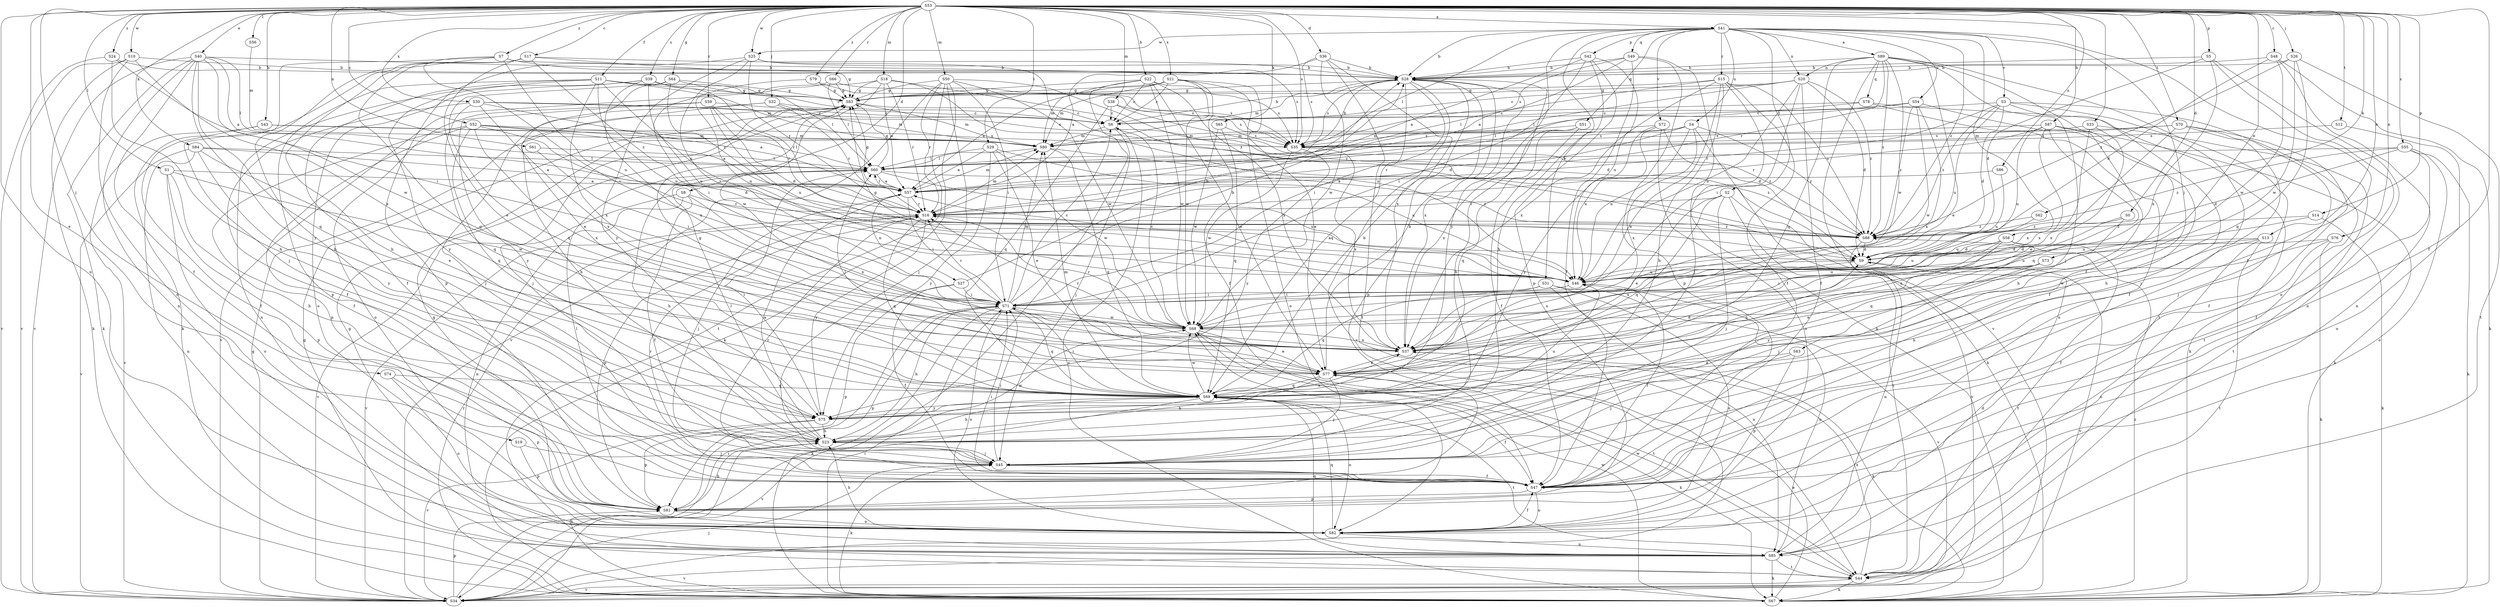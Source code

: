 strict digraph  {
S53;
S41;
S89;
S57;
S43;
S22;
S28;
S17;
S48;
S52;
S6;
S36;
S0;
S8;
S9;
S40;
S19;
S73;
S77;
S11;
S47;
S64;
S83;
S87;
S23;
S29;
S71;
S26;
S74;
S32;
S63;
S45;
S62;
S84;
S65;
S67;
S1;
S56;
S60;
S38;
S18;
S50;
S58;
S80;
S61;
S76;
S13;
S20;
S27;
S85;
S82;
S5;
S14;
S42;
S81;
S49;
S51;
S78;
S69;
S59;
S66;
S15;
S16;
S24;
S39;
S55;
S35;
S12;
S70;
S44;
S86;
S4;
S54;
S46;
S3;
S72;
S31;
S34;
S10;
S25;
S68;
S21;
S30;
S37;
S33;
S75;
S79;
S7;
S2;
S88;
S53 -> S41  [label=a];
S53 -> S43  [label=b];
S53 -> S22  [label=b];
S53 -> S17  [label=c];
S53 -> S48  [label=c];
S53 -> S52  [label=c];
S53 -> S36  [label=d];
S53 -> S0  [label=d];
S53 -> S8  [label=d];
S53 -> S40  [label=e];
S53 -> S19  [label=e];
S53 -> S73  [label=e];
S53 -> S11  [label=f];
S53 -> S47  [label=f];
S53 -> S64  [label=g];
S53 -> S87  [label=h];
S53 -> S29  [label=i];
S53 -> S26  [label=j];
S53 -> S74  [label=j];
S53 -> S32  [label=j];
S53 -> S62  [label=k];
S53 -> S84  [label=k];
S53 -> S65  [label=k];
S53 -> S1  [label=l];
S53 -> S56  [label=l];
S53 -> S38  [label=m];
S53 -> S18  [label=m];
S53 -> S50  [label=m];
S53 -> S61  [label=n];
S53 -> S76  [label=n];
S53 -> S13  [label=n];
S53 -> S82  [label=o];
S53 -> S5  [label=p];
S53 -> S14  [label=p];
S53 -> S59  [label=r];
S53 -> S66  [label=r];
S53 -> S24  [label=s];
S53 -> S39  [label=s];
S53 -> S55  [label=s];
S53 -> S35  [label=s];
S53 -> S12  [label=t];
S53 -> S70  [label=t];
S53 -> S86  [label=u];
S53 -> S10  [label=w];
S53 -> S25  [label=w];
S53 -> S21  [label=x];
S53 -> S30  [label=x];
S53 -> S33  [label=y];
S53 -> S79  [label=z];
S53 -> S7  [label=z];
S41 -> S89  [label=a];
S41 -> S28  [label=b];
S41 -> S47  [label=f];
S41 -> S63  [label=j];
S41 -> S60  [label=l];
S41 -> S58  [label=m];
S41 -> S20  [label=n];
S41 -> S42  [label=p];
S41 -> S49  [label=q];
S41 -> S51  [label=q];
S41 -> S15  [label=r];
S41 -> S4  [label=u];
S41 -> S54  [label=u];
S41 -> S3  [label=v];
S41 -> S72  [label=v];
S41 -> S31  [label=v];
S41 -> S25  [label=w];
S41 -> S75  [label=y];
S41 -> S2  [label=z];
S41 -> S88  [label=z];
S89 -> S28  [label=b];
S89 -> S77  [label=e];
S89 -> S47  [label=f];
S89 -> S45  [label=j];
S89 -> S20  [label=n];
S89 -> S78  [label=q];
S89 -> S69  [label=q];
S89 -> S16  [label=r];
S89 -> S44  [label=t];
S89 -> S34  [label=v];
S89 -> S68  [label=w];
S89 -> S88  [label=z];
S57 -> S83  [label=g];
S57 -> S71  [label=i];
S57 -> S45  [label=j];
S57 -> S60  [label=l];
S57 -> S80  [label=m];
S57 -> S27  [label=n];
S57 -> S16  [label=r];
S43 -> S47  [label=f];
S43 -> S80  [label=m];
S43 -> S35  [label=s];
S43 -> S34  [label=v];
S22 -> S6  [label=c];
S22 -> S77  [label=e];
S22 -> S83  [label=g];
S22 -> S80  [label=m];
S22 -> S35  [label=s];
S22 -> S34  [label=v];
S22 -> S68  [label=w];
S22 -> S37  [label=x];
S28 -> S83  [label=g];
S28 -> S71  [label=i];
S28 -> S80  [label=m];
S28 -> S81  [label=p];
S28 -> S69  [label=q];
S28 -> S35  [label=s];
S28 -> S34  [label=v];
S28 -> S37  [label=x];
S17 -> S28  [label=b];
S17 -> S77  [label=e];
S17 -> S83  [label=g];
S17 -> S23  [label=h];
S17 -> S67  [label=k];
S17 -> S69  [label=q];
S17 -> S88  [label=z];
S48 -> S28  [label=b];
S48 -> S9  [label=d];
S48 -> S67  [label=k];
S48 -> S85  [label=n];
S48 -> S68  [label=w];
S52 -> S57  [label=a];
S52 -> S9  [label=d];
S52 -> S47  [label=f];
S52 -> S60  [label=l];
S52 -> S80  [label=m];
S52 -> S81  [label=p];
S52 -> S69  [label=q];
S52 -> S37  [label=x];
S6 -> S28  [label=b];
S6 -> S45  [label=j];
S6 -> S80  [label=m];
S36 -> S57  [label=a];
S36 -> S28  [label=b];
S36 -> S35  [label=s];
S36 -> S44  [label=t];
S36 -> S68  [label=w];
S36 -> S37  [label=x];
S0 -> S69  [label=q];
S0 -> S37  [label=x];
S0 -> S88  [label=z];
S8 -> S47  [label=f];
S8 -> S85  [label=n];
S8 -> S16  [label=r];
S8 -> S34  [label=v];
S8 -> S37  [label=x];
S9 -> S46  [label=u];
S9 -> S34  [label=v];
S9 -> S37  [label=x];
S40 -> S57  [label=a];
S40 -> S28  [label=b];
S40 -> S47  [label=f];
S40 -> S67  [label=k];
S40 -> S60  [label=l];
S40 -> S85  [label=n];
S40 -> S69  [label=q];
S40 -> S34  [label=v];
S40 -> S68  [label=w];
S40 -> S75  [label=y];
S19 -> S45  [label=j];
S19 -> S81  [label=p];
S73 -> S77  [label=e];
S73 -> S71  [label=i];
S73 -> S46  [label=u];
S73 -> S75  [label=y];
S77 -> S28  [label=b];
S77 -> S9  [label=d];
S77 -> S83  [label=g];
S77 -> S23  [label=h];
S77 -> S45  [label=j];
S77 -> S67  [label=k];
S77 -> S60  [label=l];
S77 -> S69  [label=q];
S11 -> S6  [label=c];
S11 -> S47  [label=f];
S11 -> S83  [label=g];
S11 -> S80  [label=m];
S11 -> S81  [label=p];
S11 -> S46  [label=u];
S11 -> S37  [label=x];
S11 -> S75  [label=y];
S11 -> S88  [label=z];
S47 -> S71  [label=i];
S47 -> S60  [label=l];
S47 -> S82  [label=o];
S47 -> S81  [label=p];
S47 -> S16  [label=r];
S64 -> S77  [label=e];
S64 -> S83  [label=g];
S64 -> S60  [label=l];
S64 -> S69  [label=q];
S64 -> S16  [label=r];
S83 -> S6  [label=c];
S83 -> S45  [label=j];
S83 -> S80  [label=m];
S87 -> S23  [label=h];
S87 -> S67  [label=k];
S87 -> S69  [label=q];
S87 -> S16  [label=r];
S87 -> S35  [label=s];
S87 -> S46  [label=u];
S87 -> S37  [label=x];
S23 -> S57  [label=a];
S23 -> S45  [label=j];
S23 -> S60  [label=l];
S23 -> S68  [label=w];
S29 -> S57  [label=a];
S29 -> S77  [label=e];
S29 -> S60  [label=l];
S29 -> S46  [label=u];
S29 -> S68  [label=w];
S29 -> S75  [label=y];
S71 -> S28  [label=b];
S71 -> S6  [label=c];
S71 -> S23  [label=h];
S71 -> S67  [label=k];
S71 -> S80  [label=m];
S71 -> S82  [label=o];
S71 -> S81  [label=p];
S71 -> S69  [label=q];
S71 -> S16  [label=r];
S71 -> S68  [label=w];
S26 -> S28  [label=b];
S26 -> S69  [label=q];
S26 -> S44  [label=t];
S26 -> S68  [label=w];
S26 -> S88  [label=z];
S74 -> S82  [label=o];
S74 -> S81  [label=p];
S74 -> S69  [label=q];
S32 -> S6  [label=c];
S32 -> S23  [label=h];
S32 -> S45  [label=j];
S32 -> S80  [label=m];
S32 -> S16  [label=r];
S63 -> S77  [label=e];
S63 -> S45  [label=j];
S63 -> S81  [label=p];
S45 -> S28  [label=b];
S45 -> S47  [label=f];
S45 -> S71  [label=i];
S45 -> S67  [label=k];
S45 -> S16  [label=r];
S62 -> S46  [label=u];
S62 -> S88  [label=z];
S84 -> S57  [label=a];
S84 -> S77  [label=e];
S84 -> S60  [label=l];
S84 -> S85  [label=n];
S84 -> S34  [label=v];
S84 -> S75  [label=y];
S65 -> S69  [label=q];
S65 -> S35  [label=s];
S65 -> S68  [label=w];
S67 -> S6  [label=c];
S67 -> S77  [label=e];
S67 -> S23  [label=h];
S67 -> S71  [label=i];
S67 -> S16  [label=r];
S67 -> S68  [label=w];
S67 -> S88  [label=z];
S1 -> S57  [label=a];
S1 -> S23  [label=h];
S1 -> S82  [label=o];
S1 -> S81  [label=p];
S1 -> S68  [label=w];
S56 -> S80  [label=m];
S60 -> S57  [label=a];
S60 -> S83  [label=g];
S60 -> S23  [label=h];
S60 -> S46  [label=u];
S60 -> S88  [label=z];
S38 -> S6  [label=c];
S38 -> S9  [label=d];
S38 -> S69  [label=q];
S38 -> S35  [label=s];
S18 -> S57  [label=a];
S18 -> S9  [label=d];
S18 -> S83  [label=g];
S18 -> S16  [label=r];
S18 -> S46  [label=u];
S18 -> S34  [label=v];
S18 -> S68  [label=w];
S50 -> S9  [label=d];
S50 -> S83  [label=g];
S50 -> S71  [label=i];
S50 -> S45  [label=j];
S50 -> S67  [label=k];
S50 -> S16  [label=r];
S50 -> S44  [label=t];
S50 -> S34  [label=v];
S50 -> S68  [label=w];
S58 -> S9  [label=d];
S58 -> S45  [label=j];
S58 -> S69  [label=q];
S58 -> S44  [label=t];
S58 -> S46  [label=u];
S58 -> S37  [label=x];
S80 -> S60  [label=l];
S80 -> S69  [label=q];
S80 -> S88  [label=z];
S61 -> S71  [label=i];
S61 -> S60  [label=l];
S76 -> S9  [label=d];
S76 -> S47  [label=f];
S76 -> S67  [label=k];
S76 -> S68  [label=w];
S13 -> S9  [label=d];
S13 -> S23  [label=h];
S13 -> S85  [label=n];
S13 -> S44  [label=t];
S13 -> S46  [label=u];
S20 -> S6  [label=c];
S20 -> S9  [label=d];
S20 -> S47  [label=f];
S20 -> S83  [label=g];
S20 -> S71  [label=i];
S20 -> S60  [label=l];
S20 -> S46  [label=u];
S20 -> S88  [label=z];
S27 -> S28  [label=b];
S27 -> S47  [label=f];
S27 -> S71  [label=i];
S27 -> S81  [label=p];
S85 -> S9  [label=d];
S85 -> S83  [label=g];
S85 -> S67  [label=k];
S85 -> S69  [label=q];
S85 -> S44  [label=t];
S85 -> S46  [label=u];
S85 -> S34  [label=v];
S82 -> S47  [label=f];
S82 -> S83  [label=g];
S82 -> S23  [label=h];
S82 -> S85  [label=n];
S82 -> S69  [label=q];
S5 -> S28  [label=b];
S5 -> S9  [label=d];
S5 -> S85  [label=n];
S5 -> S82  [label=o];
S5 -> S37  [label=x];
S14 -> S67  [label=k];
S14 -> S46  [label=u];
S14 -> S88  [label=z];
S42 -> S57  [label=a];
S42 -> S28  [label=b];
S42 -> S23  [label=h];
S42 -> S71  [label=i];
S42 -> S81  [label=p];
S42 -> S46  [label=u];
S81 -> S23  [label=h];
S81 -> S82  [label=o];
S49 -> S57  [label=a];
S49 -> S28  [label=b];
S49 -> S47  [label=f];
S49 -> S67  [label=k];
S49 -> S81  [label=p];
S49 -> S35  [label=s];
S51 -> S47  [label=f];
S51 -> S80  [label=m];
S51 -> S69  [label=q];
S51 -> S37  [label=x];
S78 -> S6  [label=c];
S78 -> S67  [label=k];
S78 -> S82  [label=o];
S78 -> S16  [label=r];
S69 -> S28  [label=b];
S69 -> S47  [label=f];
S69 -> S23  [label=h];
S69 -> S71  [label=i];
S69 -> S80  [label=m];
S69 -> S82  [label=o];
S69 -> S44  [label=t];
S69 -> S34  [label=v];
S69 -> S68  [label=w];
S69 -> S75  [label=y];
S59 -> S6  [label=c];
S59 -> S9  [label=d];
S59 -> S82  [label=o];
S59 -> S16  [label=r];
S59 -> S46  [label=u];
S59 -> S75  [label=y];
S66 -> S83  [label=g];
S66 -> S60  [label=l];
S66 -> S35  [label=s];
S66 -> S46  [label=u];
S15 -> S77  [label=e];
S15 -> S47  [label=f];
S15 -> S83  [label=g];
S15 -> S23  [label=h];
S15 -> S45  [label=j];
S15 -> S60  [label=l];
S15 -> S37  [label=x];
S15 -> S88  [label=z];
S16 -> S80  [label=m];
S16 -> S81  [label=p];
S16 -> S69  [label=q];
S16 -> S34  [label=v];
S16 -> S75  [label=y];
S16 -> S88  [label=z];
S24 -> S28  [label=b];
S24 -> S23  [label=h];
S24 -> S71  [label=i];
S24 -> S34  [label=v];
S39 -> S83  [label=g];
S39 -> S85  [label=n];
S39 -> S82  [label=o];
S39 -> S16  [label=r];
S39 -> S46  [label=u];
S39 -> S37  [label=x];
S55 -> S9  [label=d];
S55 -> S47  [label=f];
S55 -> S67  [label=k];
S55 -> S60  [label=l];
S55 -> S82  [label=o];
S55 -> S88  [label=z];
S35 -> S28  [label=b];
S35 -> S68  [label=w];
S35 -> S37  [label=x];
S35 -> S75  [label=y];
S12 -> S82  [label=o];
S12 -> S35  [label=s];
S70 -> S47  [label=f];
S70 -> S23  [label=h];
S70 -> S45  [label=j];
S70 -> S80  [label=m];
S70 -> S35  [label=s];
S70 -> S37  [label=x];
S44 -> S83  [label=g];
S44 -> S67  [label=k];
S44 -> S34  [label=v];
S44 -> S68  [label=w];
S44 -> S37  [label=x];
S86 -> S57  [label=a];
S86 -> S46  [label=u];
S4 -> S67  [label=k];
S4 -> S80  [label=m];
S4 -> S16  [label=r];
S4 -> S35  [label=s];
S4 -> S46  [label=u];
S4 -> S37  [label=x];
S4 -> S88  [label=z];
S54 -> S6  [label=c];
S54 -> S47  [label=f];
S54 -> S60  [label=l];
S54 -> S68  [label=w];
S54 -> S37  [label=x];
S54 -> S88  [label=z];
S46 -> S57  [label=a];
S46 -> S47  [label=f];
S46 -> S83  [label=g];
S46 -> S71  [label=i];
S3 -> S6  [label=c];
S3 -> S9  [label=d];
S3 -> S47  [label=f];
S3 -> S45  [label=j];
S3 -> S16  [label=r];
S3 -> S44  [label=t];
S3 -> S46  [label=u];
S3 -> S88  [label=z];
S72 -> S82  [label=o];
S72 -> S35  [label=s];
S72 -> S46  [label=u];
S72 -> S75  [label=y];
S72 -> S88  [label=z];
S31 -> S71  [label=i];
S31 -> S85  [label=n];
S31 -> S82  [label=o];
S31 -> S69  [label=q];
S31 -> S34  [label=v];
S34 -> S83  [label=g];
S34 -> S71  [label=i];
S34 -> S45  [label=j];
S34 -> S81  [label=p];
S10 -> S28  [label=b];
S10 -> S67  [label=k];
S10 -> S82  [label=o];
S10 -> S34  [label=v];
S10 -> S37  [label=x];
S25 -> S28  [label=b];
S25 -> S71  [label=i];
S25 -> S81  [label=p];
S25 -> S16  [label=r];
S25 -> S75  [label=y];
S25 -> S88  [label=z];
S68 -> S6  [label=c];
S68 -> S77  [label=e];
S68 -> S16  [label=r];
S68 -> S44  [label=t];
S68 -> S37  [label=x];
S21 -> S57  [label=a];
S21 -> S6  [label=c];
S21 -> S77  [label=e];
S21 -> S47  [label=f];
S21 -> S83  [label=g];
S21 -> S80  [label=m];
S21 -> S82  [label=o];
S21 -> S68  [label=w];
S30 -> S57  [label=a];
S30 -> S6  [label=c];
S30 -> S47  [label=f];
S30 -> S69  [label=q];
S30 -> S35  [label=s];
S30 -> S37  [label=x];
S37 -> S77  [label=e];
S37 -> S67  [label=k];
S37 -> S16  [label=r];
S33 -> S77  [label=e];
S33 -> S35  [label=s];
S33 -> S44  [label=t];
S33 -> S37  [label=x];
S75 -> S23  [label=h];
S75 -> S60  [label=l];
S75 -> S81  [label=p];
S75 -> S46  [label=u];
S75 -> S34  [label=v];
S75 -> S37  [label=x];
S79 -> S83  [label=g];
S79 -> S71  [label=i];
S79 -> S35  [label=s];
S7 -> S28  [label=b];
S7 -> S23  [label=h];
S7 -> S71  [label=i];
S7 -> S45  [label=j];
S7 -> S35  [label=s];
S7 -> S46  [label=u];
S2 -> S77  [label=e];
S2 -> S45  [label=j];
S2 -> S69  [label=q];
S2 -> S16  [label=r];
S2 -> S44  [label=t];
S2 -> S34  [label=v];
S88 -> S9  [label=d];
S88 -> S85  [label=n];
}
